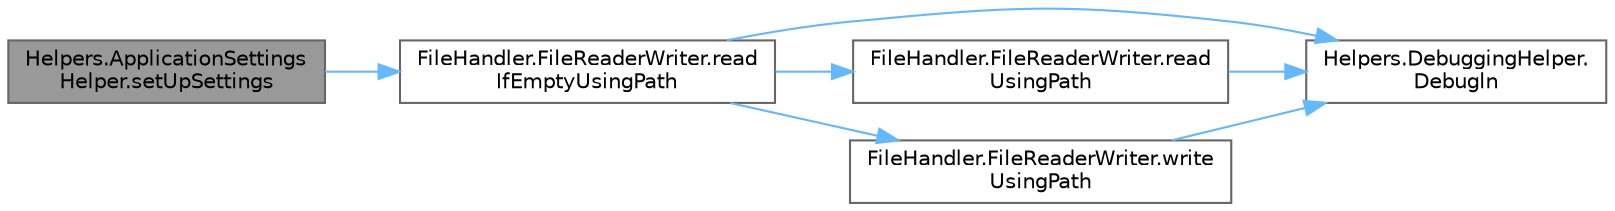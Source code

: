 digraph "Helpers.ApplicationSettingsHelper.setUpSettings"
{
 // LATEX_PDF_SIZE
  bgcolor="transparent";
  edge [fontname=Helvetica,fontsize=10,labelfontname=Helvetica,labelfontsize=10];
  node [fontname=Helvetica,fontsize=10,shape=box,height=0.2,width=0.4];
  rankdir="LR";
  Node1 [id="Node000001",label="Helpers.ApplicationSettings\lHelper.setUpSettings",height=0.2,width=0.4,color="gray40", fillcolor="grey60", style="filled", fontcolor="black",tooltip=" "];
  Node1 -> Node2 [id="edge1_Node000001_Node000002",color="steelblue1",style="solid",tooltip=" "];
  Node2 [id="Node000002",label="FileHandler.FileReaderWriter.read\lIfEmptyUsingPath",height=0.2,width=0.4,color="grey40", fillcolor="white", style="filled",URL="$class_file_handler_1_1_file_reader_writer.html#ad90a902a5382baf3aedb462b5012c870",tooltip=" "];
  Node2 -> Node3 [id="edge2_Node000002_Node000003",color="steelblue1",style="solid",tooltip=" "];
  Node3 [id="Node000003",label="Helpers.DebuggingHelper.\lDebugln",height=0.2,width=0.4,color="grey40", fillcolor="white", style="filled",URL="$class_helpers_1_1_debugging_helper.html#ac446f43e6c9df2e528e55c235b25cd6c",tooltip=" "];
  Node2 -> Node4 [id="edge3_Node000002_Node000004",color="steelblue1",style="solid",tooltip=" "];
  Node4 [id="Node000004",label="FileHandler.FileReaderWriter.read\lUsingPath",height=0.2,width=0.4,color="grey40", fillcolor="white", style="filled",URL="$class_file_handler_1_1_file_reader_writer.html#a666bad00402425600c8859afe66f9266",tooltip=" "];
  Node4 -> Node3 [id="edge4_Node000004_Node000003",color="steelblue1",style="solid",tooltip=" "];
  Node2 -> Node5 [id="edge5_Node000002_Node000005",color="steelblue1",style="solid",tooltip=" "];
  Node5 [id="Node000005",label="FileHandler.FileReaderWriter.write\lUsingPath",height=0.2,width=0.4,color="grey40", fillcolor="white", style="filled",URL="$class_file_handler_1_1_file_reader_writer.html#a950a54620ce2588c0baa4e4bfc4e32fa",tooltip=" "];
  Node5 -> Node3 [id="edge6_Node000005_Node000003",color="steelblue1",style="solid",tooltip=" "];
}
